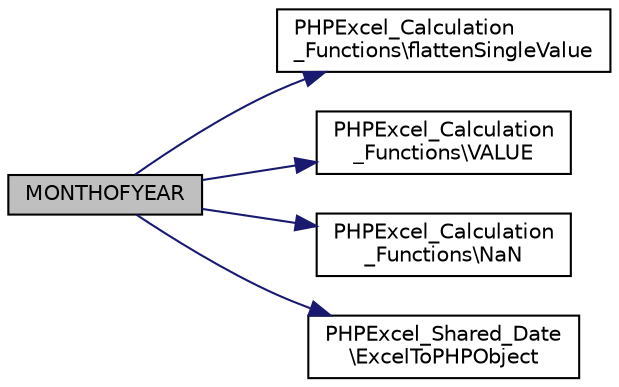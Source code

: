 digraph "MONTHOFYEAR"
{
  edge [fontname="Helvetica",fontsize="10",labelfontname="Helvetica",labelfontsize="10"];
  node [fontname="Helvetica",fontsize="10",shape=record];
  rankdir="LR";
  Node109 [label="MONTHOFYEAR",height=0.2,width=0.4,color="black", fillcolor="grey75", style="filled", fontcolor="black"];
  Node109 -> Node110 [color="midnightblue",fontsize="10",style="solid",fontname="Helvetica"];
  Node110 [label="PHPExcel_Calculation\l_Functions\\flattenSingleValue",height=0.2,width=0.4,color="black", fillcolor="white", style="filled",URL="$class_p_h_p_excel___calculation___functions.html#acaf2a2e8a02edcc96314474aa06d8550"];
  Node109 -> Node111 [color="midnightblue",fontsize="10",style="solid",fontname="Helvetica"];
  Node111 [label="PHPExcel_Calculation\l_Functions\\VALUE",height=0.2,width=0.4,color="black", fillcolor="white", style="filled",URL="$class_p_h_p_excel___calculation___functions.html#a2cc495b625ec296fd11527f968a37698"];
  Node109 -> Node112 [color="midnightblue",fontsize="10",style="solid",fontname="Helvetica"];
  Node112 [label="PHPExcel_Calculation\l_Functions\\NaN",height=0.2,width=0.4,color="black", fillcolor="white", style="filled",URL="$class_p_h_p_excel___calculation___functions.html#ad35ef66aa71a12a3f978b34c0e595a89"];
  Node109 -> Node113 [color="midnightblue",fontsize="10",style="solid",fontname="Helvetica"];
  Node113 [label="PHPExcel_Shared_Date\l\\ExcelToPHPObject",height=0.2,width=0.4,color="black", fillcolor="white", style="filled",URL="$class_p_h_p_excel___shared___date.html#add55323c5d87e387d92dd84873cd1995"];
}
